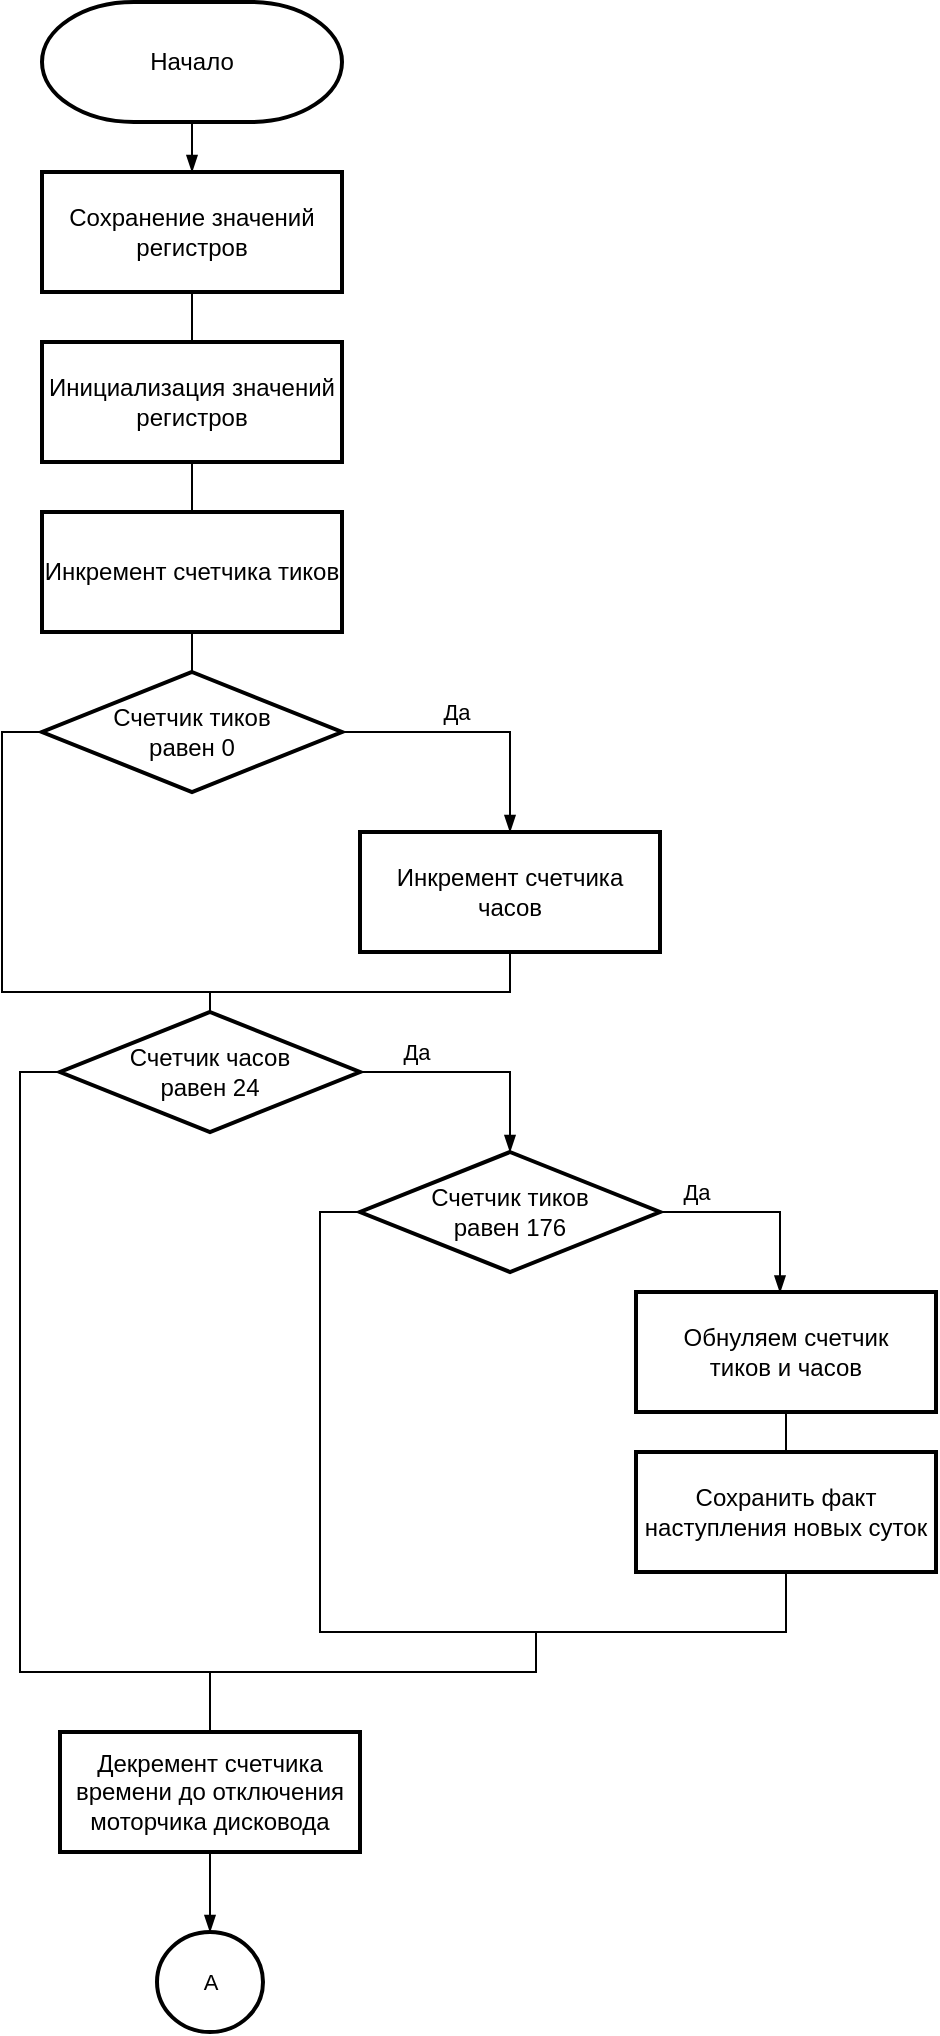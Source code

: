 <mxfile version="12.1.0" type="device" pages="3"><diagram id="JOTS-tco1sjYFfUt2qh-" name="Page-1"><mxGraphModel dx="1408" dy="808" grid="1" gridSize="10" guides="1" tooltips="1" connect="1" arrows="1" fold="1" page="1" pageScale="1" pageWidth="827" pageHeight="1169" math="0" shadow="0"><root><mxCell id="0"/><mxCell id="1" parent="0"/><mxCell id="RVGI_XAWXmjt8ZqFOJJ5-4" style="edgeStyle=orthogonalEdgeStyle;rounded=0;orthogonalLoop=1;jettySize=auto;html=1;exitX=0.5;exitY=1;exitDx=0;exitDy=0;exitPerimeter=0;entryX=0.5;entryY=0;entryDx=0;entryDy=0;fontSize=11;endArrow=blockThin;endFill=1;" parent="1" source="95ApB-wgT2IUQRyKsj9S-1" target="95ApB-wgT2IUQRyKsj9S-6" edge="1"><mxGeometry relative="1" as="geometry"/></mxCell><mxCell id="95ApB-wgT2IUQRyKsj9S-1" value="Начало" style="strokeWidth=2;html=1;shape=mxgraph.flowchart.terminator;whiteSpace=wrap;" parent="1" vertex="1"><mxGeometry x="313" y="45" width="150" height="60" as="geometry"/></mxCell><mxCell id="RVGI_XAWXmjt8ZqFOJJ5-5" style="edgeStyle=orthogonalEdgeStyle;rounded=0;orthogonalLoop=1;jettySize=auto;html=1;exitX=0.5;exitY=1;exitDx=0;exitDy=0;entryX=0.5;entryY=0;entryDx=0;entryDy=0;endArrow=none;endFill=0;fontSize=11;" parent="1" source="95ApB-wgT2IUQRyKsj9S-6" target="95ApB-wgT2IUQRyKsj9S-9" edge="1"><mxGeometry relative="1" as="geometry"/></mxCell><mxCell id="95ApB-wgT2IUQRyKsj9S-6" value="Сохранение значений регистров" style="rounded=0;whiteSpace=wrap;html=1;absoluteArcSize=1;arcSize=14;strokeWidth=2;" parent="1" vertex="1"><mxGeometry x="313" y="130" width="150" height="60" as="geometry"/></mxCell><mxCell id="RVGI_XAWXmjt8ZqFOJJ5-6" style="edgeStyle=orthogonalEdgeStyle;rounded=0;orthogonalLoop=1;jettySize=auto;html=1;exitX=0.5;exitY=1;exitDx=0;exitDy=0;entryX=0.5;entryY=0;entryDx=0;entryDy=0;endArrow=none;endFill=0;fontSize=11;" parent="1" source="95ApB-wgT2IUQRyKsj9S-9" target="95ApB-wgT2IUQRyKsj9S-12" edge="1"><mxGeometry relative="1" as="geometry"/></mxCell><mxCell id="95ApB-wgT2IUQRyKsj9S-9" value="Инициализация значений регистров" style="rounded=0;whiteSpace=wrap;html=1;absoluteArcSize=1;arcSize=14;strokeWidth=2;" parent="1" vertex="1"><mxGeometry x="313" y="215" width="150" height="60" as="geometry"/></mxCell><mxCell id="RVGI_XAWXmjt8ZqFOJJ5-10" style="edgeStyle=orthogonalEdgeStyle;rounded=0;orthogonalLoop=1;jettySize=auto;html=1;exitX=0.5;exitY=1;exitDx=0;exitDy=0;entryX=0.5;entryY=0;entryDx=0;entryDy=0;endArrow=none;endFill=0;fontSize=11;" parent="1" source="95ApB-wgT2IUQRyKsj9S-11" target="95ApB-wgT2IUQRyKsj9S-20" edge="1"><mxGeometry relative="1" as="geometry"/></mxCell><mxCell id="95ApB-wgT2IUQRyKsj9S-11" value="Обнуляем счетчик&lt;br&gt;тиков и часов" style="rounded=0;whiteSpace=wrap;html=1;absoluteArcSize=1;arcSize=14;strokeWidth=2;" parent="1" vertex="1"><mxGeometry x="610" y="690" width="150" height="60" as="geometry"/></mxCell><mxCell id="RVGI_XAWXmjt8ZqFOJJ5-7" style="edgeStyle=orthogonalEdgeStyle;rounded=0;orthogonalLoop=1;jettySize=auto;html=1;exitX=0.5;exitY=1;exitDx=0;exitDy=0;entryX=0.5;entryY=0;entryDx=0;entryDy=0;entryPerimeter=0;endArrow=none;endFill=0;fontSize=11;" parent="1" source="95ApB-wgT2IUQRyKsj9S-12" target="95ApB-wgT2IUQRyKsj9S-13" edge="1"><mxGeometry relative="1" as="geometry"/></mxCell><mxCell id="95ApB-wgT2IUQRyKsj9S-12" value="Инкремент счетчика тиков" style="rounded=0;whiteSpace=wrap;html=1;absoluteArcSize=1;arcSize=14;strokeWidth=2;" parent="1" vertex="1"><mxGeometry x="313" y="300" width="150" height="60" as="geometry"/></mxCell><mxCell id="RVGI_XAWXmjt8ZqFOJJ5-9" style="edgeStyle=orthogonalEdgeStyle;rounded=0;orthogonalLoop=1;jettySize=auto;html=1;exitX=0;exitY=0.5;exitDx=0;exitDy=0;exitPerimeter=0;entryX=0.5;entryY=0;entryDx=0;entryDy=0;entryPerimeter=0;endArrow=none;endFill=0;fontSize=11;" parent="1" source="95ApB-wgT2IUQRyKsj9S-13" target="95ApB-wgT2IUQRyKsj9S-18" edge="1"><mxGeometry relative="1" as="geometry"><Array as="points"><mxPoint x="293" y="410"/><mxPoint x="293" y="540"/><mxPoint x="397" y="540"/></Array></mxGeometry></mxCell><mxCell id="RVGI_XAWXmjt8ZqFOJJ5-12" value="Да" style="edgeStyle=orthogonalEdgeStyle;rounded=0;orthogonalLoop=1;jettySize=auto;html=1;exitX=1;exitY=0.5;exitDx=0;exitDy=0;exitPerimeter=0;entryX=0.5;entryY=0;entryDx=0;entryDy=0;endArrow=blockThin;endFill=1;fontSize=11;" parent="1" source="95ApB-wgT2IUQRyKsj9S-13" target="95ApB-wgT2IUQRyKsj9S-16" edge="1"><mxGeometry x="-0.148" y="10" relative="1" as="geometry"><mxPoint as="offset"/></mxGeometry></mxCell><mxCell id="95ApB-wgT2IUQRyKsj9S-13" value="Счетчик тиков&lt;br&gt;равен 0" style="strokeWidth=2;html=1;shape=mxgraph.flowchart.decision;whiteSpace=wrap;rounded=1;" parent="1" vertex="1"><mxGeometry x="313" y="380" width="150" height="60" as="geometry"/></mxCell><mxCell id="RVGI_XAWXmjt8ZqFOJJ5-8" style="edgeStyle=orthogonalEdgeStyle;rounded=0;orthogonalLoop=1;jettySize=auto;html=1;exitX=0.5;exitY=1;exitDx=0;exitDy=0;entryX=0.5;entryY=0;entryDx=0;entryDy=0;entryPerimeter=0;endArrow=none;endFill=0;fontSize=11;" parent="1" source="95ApB-wgT2IUQRyKsj9S-16" target="95ApB-wgT2IUQRyKsj9S-18" edge="1"><mxGeometry relative="1" as="geometry"><Array as="points"><mxPoint x="547" y="540"/><mxPoint x="397" y="540"/></Array></mxGeometry></mxCell><mxCell id="95ApB-wgT2IUQRyKsj9S-16" value="Инкремент счетчика часов" style="rounded=0;whiteSpace=wrap;html=1;absoluteArcSize=1;arcSize=14;strokeWidth=2;" parent="1" vertex="1"><mxGeometry x="472" y="460" width="150" height="60" as="geometry"/></mxCell><mxCell id="RVGI_XAWXmjt8ZqFOJJ5-13" value="Да" style="edgeStyle=orthogonalEdgeStyle;rounded=0;orthogonalLoop=1;jettySize=auto;html=1;exitX=1;exitY=0.5;exitDx=0;exitDy=0;exitPerimeter=0;entryX=0.5;entryY=0;entryDx=0;entryDy=0;entryPerimeter=0;endArrow=blockThin;endFill=1;fontSize=11;" parent="1" source="95ApB-wgT2IUQRyKsj9S-18" target="95ApB-wgT2IUQRyKsj9S-19" edge="1"><mxGeometry x="-0.513" y="10" relative="1" as="geometry"><mxPoint as="offset"/></mxGeometry></mxCell><mxCell id="RVGI_XAWXmjt8ZqFOJJ5-16" style="edgeStyle=orthogonalEdgeStyle;rounded=0;orthogonalLoop=1;jettySize=auto;html=1;exitX=0;exitY=0.5;exitDx=0;exitDy=0;exitPerimeter=0;entryX=0.5;entryY=0;entryDx=0;entryDy=0;endArrow=none;endFill=0;fontSize=11;" parent="1" source="95ApB-wgT2IUQRyKsj9S-18" target="95ApB-wgT2IUQRyKsj9S-22" edge="1"><mxGeometry relative="1" as="geometry"><Array as="points"><mxPoint x="302" y="580"/><mxPoint x="302" y="880"/><mxPoint x="397" y="880"/></Array></mxGeometry></mxCell><mxCell id="95ApB-wgT2IUQRyKsj9S-18" value="Счетчик часов &lt;br&gt;равен 24" style="strokeWidth=2;html=1;shape=mxgraph.flowchart.decision;whiteSpace=wrap;rounded=1;" parent="1" vertex="1"><mxGeometry x="322" y="550" width="150" height="60" as="geometry"/></mxCell><mxCell id="RVGI_XAWXmjt8ZqFOJJ5-11" value="Да" style="edgeStyle=orthogonalEdgeStyle;rounded=0;orthogonalLoop=1;jettySize=auto;html=1;exitX=1;exitY=0.5;exitDx=0;exitDy=0;exitPerimeter=0;entryX=0.48;entryY=0.004;entryDx=0;entryDy=0;entryPerimeter=0;endArrow=blockThin;endFill=1;fontSize=11;" parent="1" source="95ApB-wgT2IUQRyKsj9S-19" target="95ApB-wgT2IUQRyKsj9S-11" edge="1"><mxGeometry x="-0.641" y="10" relative="1" as="geometry"><mxPoint as="offset"/></mxGeometry></mxCell><mxCell id="RVGI_XAWXmjt8ZqFOJJ5-15" style="edgeStyle=orthogonalEdgeStyle;rounded=0;orthogonalLoop=1;jettySize=auto;html=1;exitX=0;exitY=0.5;exitDx=0;exitDy=0;exitPerimeter=0;endArrow=none;endFill=0;fontSize=11;" parent="1" source="95ApB-wgT2IUQRyKsj9S-19" edge="1"><mxGeometry relative="1" as="geometry"><mxPoint x="560" y="860" as="targetPoint"/><Array as="points"><mxPoint x="452" y="650"/><mxPoint x="452" y="860"/></Array></mxGeometry></mxCell><mxCell id="95ApB-wgT2IUQRyKsj9S-19" value="Счетчик тиков &lt;br&gt;равен 176" style="strokeWidth=2;html=1;shape=mxgraph.flowchart.decision;whiteSpace=wrap;rounded=1;" parent="1" vertex="1"><mxGeometry x="472" y="620" width="150" height="60" as="geometry"/></mxCell><mxCell id="RVGI_XAWXmjt8ZqFOJJ5-14" style="edgeStyle=orthogonalEdgeStyle;rounded=0;orthogonalLoop=1;jettySize=auto;html=1;exitX=0.5;exitY=1;exitDx=0;exitDy=0;endArrow=none;endFill=0;fontSize=11;entryX=0.5;entryY=0;entryDx=0;entryDy=0;" parent="1" source="95ApB-wgT2IUQRyKsj9S-20" target="95ApB-wgT2IUQRyKsj9S-22" edge="1"><mxGeometry relative="1" as="geometry"><mxPoint x="380" y="880" as="targetPoint"/><Array as="points"><mxPoint x="685" y="860"/><mxPoint x="560" y="860"/><mxPoint x="560" y="880"/><mxPoint x="397" y="880"/></Array></mxGeometry></mxCell><mxCell id="95ApB-wgT2IUQRyKsj9S-20" value="Сохранить факт наступления новых суток" style="rounded=0;whiteSpace=wrap;html=1;absoluteArcSize=1;arcSize=14;strokeWidth=2;" parent="1" vertex="1"><mxGeometry x="610" y="770" width="150" height="60" as="geometry"/></mxCell><mxCell id="Rem6O-o3i9-X2tWIR_UW-2" style="edgeStyle=orthogonalEdgeStyle;rounded=0;orthogonalLoop=1;jettySize=auto;html=1;exitX=0.5;exitY=1;exitDx=0;exitDy=0;entryX=0.5;entryY=0;entryDx=0;entryDy=0;entryPerimeter=0;endArrow=blockThin;endFill=1;fontSize=11;" parent="1" source="95ApB-wgT2IUQRyKsj9S-22" target="Rem6O-o3i9-X2tWIR_UW-1" edge="1"><mxGeometry relative="1" as="geometry"/></mxCell><mxCell id="95ApB-wgT2IUQRyKsj9S-22" value="Декремент счетчика времени до отключения моторчика дисковода" style="rounded=0;whiteSpace=wrap;html=1;absoluteArcSize=1;arcSize=14;strokeWidth=2;" parent="1" vertex="1"><mxGeometry x="322" y="910" width="150" height="60" as="geometry"/></mxCell><mxCell id="Rem6O-o3i9-X2tWIR_UW-1" value="A" style="strokeWidth=2;html=1;shape=mxgraph.flowchart.start_2;whiteSpace=wrap;rounded=1;fontSize=11;" parent="1" vertex="1"><mxGeometry x="370.5" y="1010" width="53" height="50" as="geometry"/></mxCell></root></mxGraphModel></diagram><diagram id="wpqRQXtKeUoQa6DkjBkS" name="Page-3"><mxGraphModel dx="1408" dy="808" grid="1" gridSize="10" guides="1" tooltips="1" connect="1" arrows="1" fold="1" page="1" pageScale="1" pageWidth="827" pageHeight="1169" math="0" shadow="0"><root><mxCell id="p6scumdIBF7FBanjYcLQ-0"/><mxCell id="p6scumdIBF7FBanjYcLQ-1" parent="p6scumdIBF7FBanjYcLQ-0"/><mxCell id="nul5GvnApJ8QaNK4tKs8-0" value="Конец" style="strokeWidth=2;html=1;shape=mxgraph.flowchart.terminator;whiteSpace=wrap;" parent="p6scumdIBF7FBanjYcLQ-1" vertex="1"><mxGeometry x="312" y="856" width="150" height="60" as="geometry"/></mxCell><mxCell id="tyByUrPyi4JM7NcmdToP-6" style="edgeStyle=orthogonalEdgeStyle;rounded=0;orthogonalLoop=1;jettySize=auto;html=1;exitX=0.5;exitY=1;exitDx=0;exitDy=0;entryX=0.5;entryY=0;entryDx=0;entryDy=0;entryPerimeter=0;endArrow=none;endFill=0;fontSize=11;" parent="p6scumdIBF7FBanjYcLQ-1" source="nul5GvnApJ8QaNK4tKs8-1" target="nul5GvnApJ8QaNK4tKs8-6" edge="1"><mxGeometry relative="1" as="geometry"><Array as="points"><mxPoint x="548" y="320"/><mxPoint x="381" y="320"/></Array></mxGeometry></mxCell><mxCell id="nul5GvnApJ8QaNK4tKs8-1" value="Отправка сигнала на&lt;br&gt;отключение моторчика" style="rounded=0;whiteSpace=wrap;html=1;absoluteArcSize=1;arcSize=14;strokeWidth=2;" parent="p6scumdIBF7FBanjYcLQ-1" vertex="1"><mxGeometry x="473" y="244" width="150" height="60" as="geometry"/></mxCell><mxCell id="tyByUrPyi4JM7NcmdToP-2" value="Да" style="edgeStyle=orthogonalEdgeStyle;rounded=0;orthogonalLoop=1;jettySize=auto;html=1;exitX=1;exitY=0.5;exitDx=0;exitDy=0;exitPerimeter=0;entryX=0.5;entryY=0;entryDx=0;entryDy=0;endArrow=blockThin;endFill=1;fontSize=11;" parent="p6scumdIBF7FBanjYcLQ-1" source="nul5GvnApJ8QaNK4tKs8-2" target="nul5GvnApJ8QaNK4tKs8-1" edge="1"><mxGeometry x="-0.5" y="10" relative="1" as="geometry"><mxPoint as="offset"/></mxGeometry></mxCell><mxCell id="tyByUrPyi4JM7NcmdToP-5" style="edgeStyle=orthogonalEdgeStyle;rounded=0;orthogonalLoop=1;jettySize=auto;html=1;exitX=0;exitY=0.5;exitDx=0;exitDy=0;exitPerimeter=0;entryX=0.5;entryY=0;entryDx=0;entryDy=0;entryPerimeter=0;endArrow=none;endFill=0;fontSize=11;" parent="p6scumdIBF7FBanjYcLQ-1" source="nul5GvnApJ8QaNK4tKs8-2" target="nul5GvnApJ8QaNK4tKs8-6" edge="1"><mxGeometry relative="1" as="geometry"><Array as="points"><mxPoint x="286" y="200"/><mxPoint x="286" y="320"/><mxPoint x="381" y="320"/></Array></mxGeometry></mxCell><mxCell id="nul5GvnApJ8QaNK4tKs8-2" value="Счетчик времени&lt;br style=&quot;font-size: 11px&quot;&gt;до отключения моторчика&lt;br&gt;равен 0" style="strokeWidth=2;html=1;shape=mxgraph.flowchart.decision;whiteSpace=wrap;rounded=1;fontSize=11;" parent="p6scumdIBF7FBanjYcLQ-1" vertex="1"><mxGeometry x="306" y="160" width="150" height="80" as="geometry"/></mxCell><mxCell id="tyByUrPyi4JM7NcmdToP-11" style="edgeStyle=orthogonalEdgeStyle;rounded=0;orthogonalLoop=1;jettySize=auto;html=1;exitX=0.5;exitY=1;exitDx=0;exitDy=0;entryX=0.5;entryY=0;entryDx=0;entryDy=0;endArrow=none;endFill=0;fontSize=11;" parent="p6scumdIBF7FBanjYcLQ-1" source="nul5GvnApJ8QaNK4tKs8-3" target="nul5GvnApJ8QaNK4tKs8-8" edge="1"><mxGeometry relative="1" as="geometry"/></mxCell><mxCell id="nul5GvnApJ8QaNK4tKs8-3" value="Сброс контроллера прерываний" style="rounded=0;whiteSpace=wrap;html=1;absoluteArcSize=1;arcSize=14;strokeWidth=2;" parent="p6scumdIBF7FBanjYcLQ-1" vertex="1"><mxGeometry x="312" y="656" width="150" height="60" as="geometry"/></mxCell><mxCell id="tyByUrPyi4JM7NcmdToP-8" style="edgeStyle=orthogonalEdgeStyle;rounded=0;orthogonalLoop=1;jettySize=auto;html=1;exitX=0.5;exitY=1;exitDx=0;exitDy=0;entryX=0.5;entryY=0;entryDx=0;entryDy=0;endArrow=none;endFill=0;fontSize=11;" parent="p6scumdIBF7FBanjYcLQ-1" source="nul5GvnApJ8QaNK4tKs8-4" edge="1"><mxGeometry relative="1" as="geometry"><mxPoint x="383" y="560" as="targetPoint"/></mxGeometry></mxCell><mxCell id="nul5GvnApJ8QaNK4tKs8-4" value="&lt;br&gt;Косвенный вызов прерывания&lt;br&gt;по адресу&amp;nbsp;&lt;span lang=&quot;EN-US&quot;&gt;6ADh&lt;br&gt;&lt;/span&gt;&lt;pre style=&quot;background: white&quot;&gt;&lt;span lang=&quot;EN-US&quot;&gt;&lt;/span&gt;&lt;/pre&gt;" style="rounded=0;whiteSpace=wrap;html=1;absoluteArcSize=1;arcSize=14;strokeWidth=2;" parent="p6scumdIBF7FBanjYcLQ-1" vertex="1"><mxGeometry x="160" y="430" width="150" height="60" as="geometry"/></mxCell><mxCell id="tyByUrPyi4JM7NcmdToP-9" style="edgeStyle=orthogonalEdgeStyle;rounded=0;orthogonalLoop=1;jettySize=auto;html=1;exitX=0.5;exitY=1;exitDx=0;exitDy=0;entryX=0.5;entryY=0;entryDx=0;entryDy=0;endArrow=none;endFill=0;fontSize=11;" parent="p6scumdIBF7FBanjYcLQ-1" source="nul5GvnApJ8QaNK4tKs8-5" edge="1"><mxGeometry relative="1" as="geometry"><mxPoint x="383" y="560" as="targetPoint"/></mxGeometry></mxCell><mxCell id="nul5GvnApJ8QaNK4tKs8-5" value="Вызов прерывания 1Ch" style="rounded=0;whiteSpace=wrap;html=1;absoluteArcSize=1;arcSize=14;strokeWidth=2;" parent="p6scumdIBF7FBanjYcLQ-1" vertex="1"><mxGeometry x="473" y="430" width="150" height="60" as="geometry"/></mxCell><mxCell id="tyByUrPyi4JM7NcmdToP-3" value="Да" style="edgeStyle=orthogonalEdgeStyle;rounded=0;orthogonalLoop=1;jettySize=auto;html=1;exitX=1;exitY=0.5;exitDx=0;exitDy=0;exitPerimeter=0;entryX=0.5;entryY=0;entryDx=0;entryDy=0;endArrow=blockThin;endFill=1;fontSize=11;" parent="p6scumdIBF7FBanjYcLQ-1" source="nul5GvnApJ8QaNK4tKs8-6" target="nul5GvnApJ8QaNK4tKs8-5" edge="1"><mxGeometry x="-0.552" y="10" relative="1" as="geometry"><mxPoint as="offset"/></mxGeometry></mxCell><mxCell id="tyByUrPyi4JM7NcmdToP-7" style="edgeStyle=orthogonalEdgeStyle;rounded=0;orthogonalLoop=1;jettySize=auto;html=1;exitX=0;exitY=0.5;exitDx=0;exitDy=0;exitPerimeter=0;entryX=0.5;entryY=0;entryDx=0;entryDy=0;endArrow=none;endFill=0;fontSize=11;" parent="p6scumdIBF7FBanjYcLQ-1" source="nul5GvnApJ8QaNK4tKs8-6" target="nul5GvnApJ8QaNK4tKs8-4" edge="1"><mxGeometry relative="1" as="geometry"/></mxCell><mxCell id="nul5GvnApJ8QaNK4tKs8-6" value="Установлен ли PF" style="strokeWidth=2;html=1;shape=mxgraph.flowchart.decision;whiteSpace=wrap;rounded=1;" parent="p6scumdIBF7FBanjYcLQ-1" vertex="1"><mxGeometry x="306" y="330" width="150" height="80" as="geometry"/></mxCell><mxCell id="tyByUrPyi4JM7NcmdToP-10" style="edgeStyle=orthogonalEdgeStyle;rounded=0;orthogonalLoop=1;jettySize=auto;html=1;exitX=0.5;exitY=1;exitDx=0;exitDy=0;entryX=0.5;entryY=0;entryDx=0;entryDy=0;endArrow=none;endFill=0;fontSize=11;" parent="p6scumdIBF7FBanjYcLQ-1" target="nul5GvnApJ8QaNK4tKs8-3" edge="1"><mxGeometry relative="1" as="geometry"><mxPoint x="383" y="620" as="sourcePoint"/></mxGeometry></mxCell><mxCell id="tyByUrPyi4JM7NcmdToP-4" style="edgeStyle=orthogonalEdgeStyle;rounded=0;orthogonalLoop=1;jettySize=auto;html=1;exitX=0.5;exitY=1;exitDx=0;exitDy=0;entryX=0.5;entryY=0;entryDx=0;entryDy=0;entryPerimeter=0;endArrow=blockThin;endFill=1;fontSize=11;" parent="p6scumdIBF7FBanjYcLQ-1" source="nul5GvnApJ8QaNK4tKs8-8" target="nul5GvnApJ8QaNK4tKs8-0" edge="1"><mxGeometry relative="1" as="geometry"/></mxCell><mxCell id="nul5GvnApJ8QaNK4tKs8-8" value="Восстановление&lt;br&gt;значений&lt;br&gt;регистров" style="rounded=0;whiteSpace=wrap;html=1;absoluteArcSize=1;arcSize=14;strokeWidth=2;" parent="p6scumdIBF7FBanjYcLQ-1" vertex="1"><mxGeometry x="312" y="756" width="150" height="60" as="geometry"/></mxCell><mxCell id="tyByUrPyi4JM7NcmdToP-1" style="edgeStyle=orthogonalEdgeStyle;rounded=0;orthogonalLoop=1;jettySize=auto;html=1;exitX=0.5;exitY=1;exitDx=0;exitDy=0;exitPerimeter=0;entryX=0.5;entryY=0;entryDx=0;entryDy=0;entryPerimeter=0;endArrow=blockThin;endFill=1;fontSize=11;" parent="p6scumdIBF7FBanjYcLQ-1" source="tyByUrPyi4JM7NcmdToP-0" target="nul5GvnApJ8QaNK4tKs8-2" edge="1"><mxGeometry relative="1" as="geometry"/></mxCell><mxCell id="tyByUrPyi4JM7NcmdToP-0" value="A" style="strokeWidth=2;html=1;shape=mxgraph.flowchart.start_2;whiteSpace=wrap;rounded=1;fontSize=11;" parent="p6scumdIBF7FBanjYcLQ-1" vertex="1"><mxGeometry x="354.5" y="80" width="53" height="50" as="geometry"/></mxCell><mxCell id="q-G1ZZuru5Z_oOCVCqUg-0" value="&lt;span style=&quot;white-space: normal&quot;&gt;Вызов подпрограммы&lt;/span&gt;&lt;br style=&quot;white-space: normal&quot;&gt;&lt;span style=&quot;white-space: normal&quot;&gt;sub_2&lt;/span&gt;" style="shape=process;whiteSpace=wrap;html=1;backgroundOutline=1;rounded=0;strokeWidth=2;" vertex="1" parent="p6scumdIBF7FBanjYcLQ-1"><mxGeometry x="312" y="560" width="148" height="60" as="geometry"/></mxCell></root></mxGraphModel></diagram><diagram id="8-DwG-Fdp8hTLlXIk7sL" name="Page-2"><mxGraphModel dx="1408" dy="808" grid="1" gridSize="10" guides="1" tooltips="1" connect="1" arrows="1" fold="1" page="1" pageScale="1" pageWidth="827" pageHeight="1169" math="0" shadow="0"><root><mxCell id="T2GUk0Kv-VO0pmPtVPHz-0"/><mxCell id="T2GUk0Kv-VO0pmPtVPHz-1" parent="T2GUk0Kv-VO0pmPtVPHz-0"/><mxCell id="pvSqG1oNHU6YOqhTkFNJ-9" style="edgeStyle=orthogonalEdgeStyle;rounded=0;orthogonalLoop=1;jettySize=auto;html=1;exitX=0.5;exitY=1;exitDx=0;exitDy=0;entryX=0.5;entryY=0;entryDx=0;entryDy=0;endArrow=none;endFill=0;fontSize=11;" parent="T2GUk0Kv-VO0pmPtVPHz-1" source="tYOAmmrUaRrSvFPx2G1F-0" target="pvSqG1oNHU6YOqhTkFNJ-1" edge="1"><mxGeometry relative="1" as="geometry"/></mxCell><mxCell id="tYOAmmrUaRrSvFPx2G1F-0" value="Запрет&amp;nbsp;маскируемых прерываний&amp;nbsp;с помощью cli (сброс IF)" style="rounded=0;whiteSpace=wrap;html=1;absoluteArcSize=1;arcSize=14;strokeWidth=2;" parent="T2GUk0Kv-VO0pmPtVPHz-1" vertex="1"><mxGeometry x="440" y="480" width="150" height="60" as="geometry"/></mxCell><mxCell id="pvSqG1oNHU6YOqhTkFNJ-7" style="edgeStyle=orthogonalEdgeStyle;rounded=0;orthogonalLoop=1;jettySize=auto;html=1;exitX=0;exitY=0.5;exitDx=0;exitDy=0;exitPerimeter=0;entryX=0.5;entryY=0;entryDx=0;entryDy=0;endArrow=none;endFill=0;fontSize=11;" parent="T2GUk0Kv-VO0pmPtVPHz-1" source="3UIZTKc3K1I83VDpZBBn-0" target="MQH4QviyxVpS2GDzGgIC-1" edge="1"><mxGeometry relative="1" as="geometry"/></mxCell><mxCell id="pvSqG1oNHU6YOqhTkFNJ-11" value="Да" style="edgeStyle=orthogonalEdgeStyle;rounded=0;orthogonalLoop=1;jettySize=auto;html=1;exitX=1;exitY=0.5;exitDx=0;exitDy=0;exitPerimeter=0;entryX=0.5;entryY=0;entryDx=0;entryDy=0;endArrow=blockThin;endFill=1;fontSize=11;" parent="T2GUk0Kv-VO0pmPtVPHz-1" source="3UIZTKc3K1I83VDpZBBn-0" target="tYOAmmrUaRrSvFPx2G1F-0" edge="1"><mxGeometry x="-0.667" y="20" relative="1" as="geometry"><mxPoint as="offset"/></mxGeometry></mxCell><mxCell id="3UIZTKc3K1I83VDpZBBn-0" value="Установлен &lt;br&gt;ли DF или страший &lt;br&gt;бит IOPL" style="strokeWidth=2;html=1;shape=mxgraph.flowchart.decision;whiteSpace=wrap;rounded=1;" parent="T2GUk0Kv-VO0pmPtVPHz-1" vertex="1"><mxGeometry x="263" y="380" width="150" height="80" as="geometry"/></mxCell><mxCell id="VpNWFnHp-hPS0g9m6vIM-0" value="Конец sub_2" style="strokeWidth=2;html=1;shape=mxgraph.flowchart.terminator;whiteSpace=wrap;" parent="T2GUk0Kv-VO0pmPtVPHz-1" vertex="1"><mxGeometry x="250" y="780" width="150" height="60" as="geometry"/></mxCell><mxCell id="pvSqG1oNHU6YOqhTkFNJ-4" style="edgeStyle=orthogonalEdgeStyle;rounded=0;orthogonalLoop=1;jettySize=auto;html=1;exitX=0.5;exitY=1;exitDx=0;exitDy=0;exitPerimeter=0;entryX=0.5;entryY=0;entryDx=0;entryDy=0;endArrow=blockThin;endFill=1;fontSize=11;" parent="T2GUk0Kv-VO0pmPtVPHz-1" source="6ih3uQom4P7o2rtO4krN-0" target="MQH4QviyxVpS2GDzGgIC-0" edge="1"><mxGeometry relative="1" as="geometry"/></mxCell><mxCell id="6ih3uQom4P7o2rtO4krN-0" value="Начало sub_2" style="strokeWidth=2;html=1;shape=mxgraph.flowchart.terminator;whiteSpace=wrap;" parent="T2GUk0Kv-VO0pmPtVPHz-1" vertex="1"><mxGeometry x="263" y="90" width="150" height="60" as="geometry"/></mxCell><mxCell id="pvSqG1oNHU6YOqhTkFNJ-5" style="edgeStyle=orthogonalEdgeStyle;rounded=0;orthogonalLoop=1;jettySize=auto;html=1;exitX=0.5;exitY=1;exitDx=0;exitDy=0;entryX=0.5;entryY=0;entryDx=0;entryDy=0;endArrow=none;endFill=0;fontSize=11;" parent="T2GUk0Kv-VO0pmPtVPHz-1" source="MQH4QviyxVpS2GDzGgIC-0" target="MQH4QviyxVpS2GDzGgIC-2" edge="1"><mxGeometry relative="1" as="geometry"/></mxCell><mxCell id="MQH4QviyxVpS2GDzGgIC-0" value="Сохранение значений регистров" style="rounded=0;whiteSpace=wrap;html=1;absoluteArcSize=1;arcSize=14;strokeWidth=2;" parent="T2GUk0Kv-VO0pmPtVPHz-1" vertex="1"><mxGeometry x="263" y="190" width="150" height="60" as="geometry"/></mxCell><mxCell id="pvSqG1oNHU6YOqhTkFNJ-8" style="edgeStyle=orthogonalEdgeStyle;rounded=0;orthogonalLoop=1;jettySize=auto;html=1;exitX=0.5;exitY=1;exitDx=0;exitDy=0;entryX=0.5;entryY=0;entryDx=0;entryDy=0;endArrow=none;endFill=0;fontSize=11;" parent="T2GUk0Kv-VO0pmPtVPHz-1" source="MQH4QviyxVpS2GDzGgIC-1" target="pvSqG1oNHU6YOqhTkFNJ-1" edge="1"><mxGeometry relative="1" as="geometry"/></mxCell><mxCell id="MQH4QviyxVpS2GDzGgIC-1" value="Запрет маскируемых прерываний с помощью&amp;nbsp;&lt;br&gt;and (сброс IF)" style="rounded=0;whiteSpace=wrap;html=1;absoluteArcSize=1;arcSize=14;strokeWidth=2;" parent="T2GUk0Kv-VO0pmPtVPHz-1" vertex="1"><mxGeometry x="80" y="480" width="150" height="60" as="geometry"/></mxCell><mxCell id="pvSqG1oNHU6YOqhTkFNJ-6" style="edgeStyle=orthogonalEdgeStyle;rounded=0;orthogonalLoop=1;jettySize=auto;html=1;exitX=0.5;exitY=1;exitDx=0;exitDy=0;entryX=0.5;entryY=0;entryDx=0;entryDy=0;entryPerimeter=0;endArrow=none;endFill=0;fontSize=11;" parent="T2GUk0Kv-VO0pmPtVPHz-1" source="MQH4QviyxVpS2GDzGgIC-2" target="3UIZTKc3K1I83VDpZBBn-0" edge="1"><mxGeometry relative="1" as="geometry"/></mxCell><mxCell id="MQH4QviyxVpS2GDzGgIC-2" value="Загрузка флагов в ah" style="rounded=0;whiteSpace=wrap;html=1;absoluteArcSize=1;arcSize=14;strokeWidth=2;" parent="T2GUk0Kv-VO0pmPtVPHz-1" vertex="1"><mxGeometry x="263" y="280" width="150" height="60" as="geometry"/></mxCell><mxCell id="pvSqG1oNHU6YOqhTkFNJ-10" style="edgeStyle=orthogonalEdgeStyle;rounded=0;orthogonalLoop=1;jettySize=auto;html=1;exitX=0.5;exitY=1;exitDx=0;exitDy=0;entryX=0.5;entryY=0;entryDx=0;entryDy=0;endArrow=none;endFill=0;fontSize=11;" parent="T2GUk0Kv-VO0pmPtVPHz-1" source="pvSqG1oNHU6YOqhTkFNJ-1" target="pvSqG1oNHU6YOqhTkFNJ-3" edge="1"><mxGeometry relative="1" as="geometry"/></mxCell><mxCell id="pvSqG1oNHU6YOqhTkFNJ-1" value="Выгрузка ah во флаги" style="rounded=0;whiteSpace=wrap;html=1;absoluteArcSize=1;arcSize=14;strokeWidth=2;" parent="T2GUk0Kv-VO0pmPtVPHz-1" vertex="1"><mxGeometry x="250" y="600" width="150" height="60" as="geometry"/></mxCell><mxCell id="pvSqG1oNHU6YOqhTkFNJ-12" style="edgeStyle=orthogonalEdgeStyle;rounded=0;orthogonalLoop=1;jettySize=auto;html=1;exitX=0.5;exitY=1;exitDx=0;exitDy=0;entryX=0.5;entryY=0;entryDx=0;entryDy=0;entryPerimeter=0;endArrow=blockThin;endFill=1;fontSize=11;" parent="T2GUk0Kv-VO0pmPtVPHz-1" source="pvSqG1oNHU6YOqhTkFNJ-3" target="VpNWFnHp-hPS0g9m6vIM-0" edge="1"><mxGeometry relative="1" as="geometry"/></mxCell><mxCell id="pvSqG1oNHU6YOqhTkFNJ-3" value="Восстановление &lt;br&gt;значений регистров" style="rounded=0;whiteSpace=wrap;html=1;absoluteArcSize=1;arcSize=14;strokeWidth=2;" parent="T2GUk0Kv-VO0pmPtVPHz-1" vertex="1"><mxGeometry x="250" y="690" width="150" height="60" as="geometry"/></mxCell></root></mxGraphModel></diagram></mxfile>
